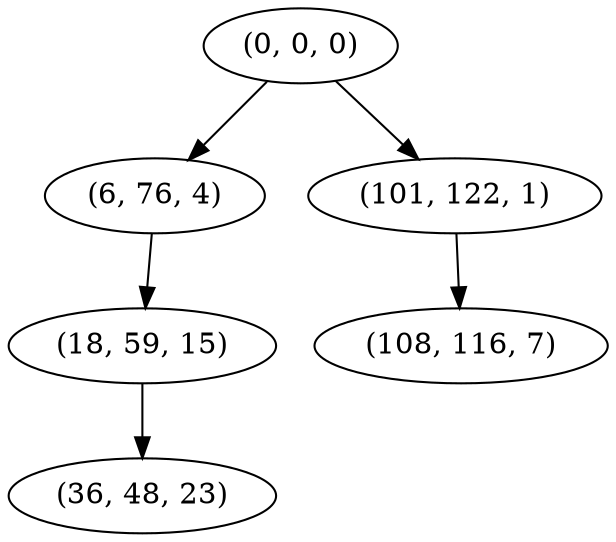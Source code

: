 digraph tree {
    "(0, 0, 0)";
    "(6, 76, 4)";
    "(18, 59, 15)";
    "(36, 48, 23)";
    "(101, 122, 1)";
    "(108, 116, 7)";
    "(0, 0, 0)" -> "(6, 76, 4)";
    "(0, 0, 0)" -> "(101, 122, 1)";
    "(6, 76, 4)" -> "(18, 59, 15)";
    "(18, 59, 15)" -> "(36, 48, 23)";
    "(101, 122, 1)" -> "(108, 116, 7)";
}
